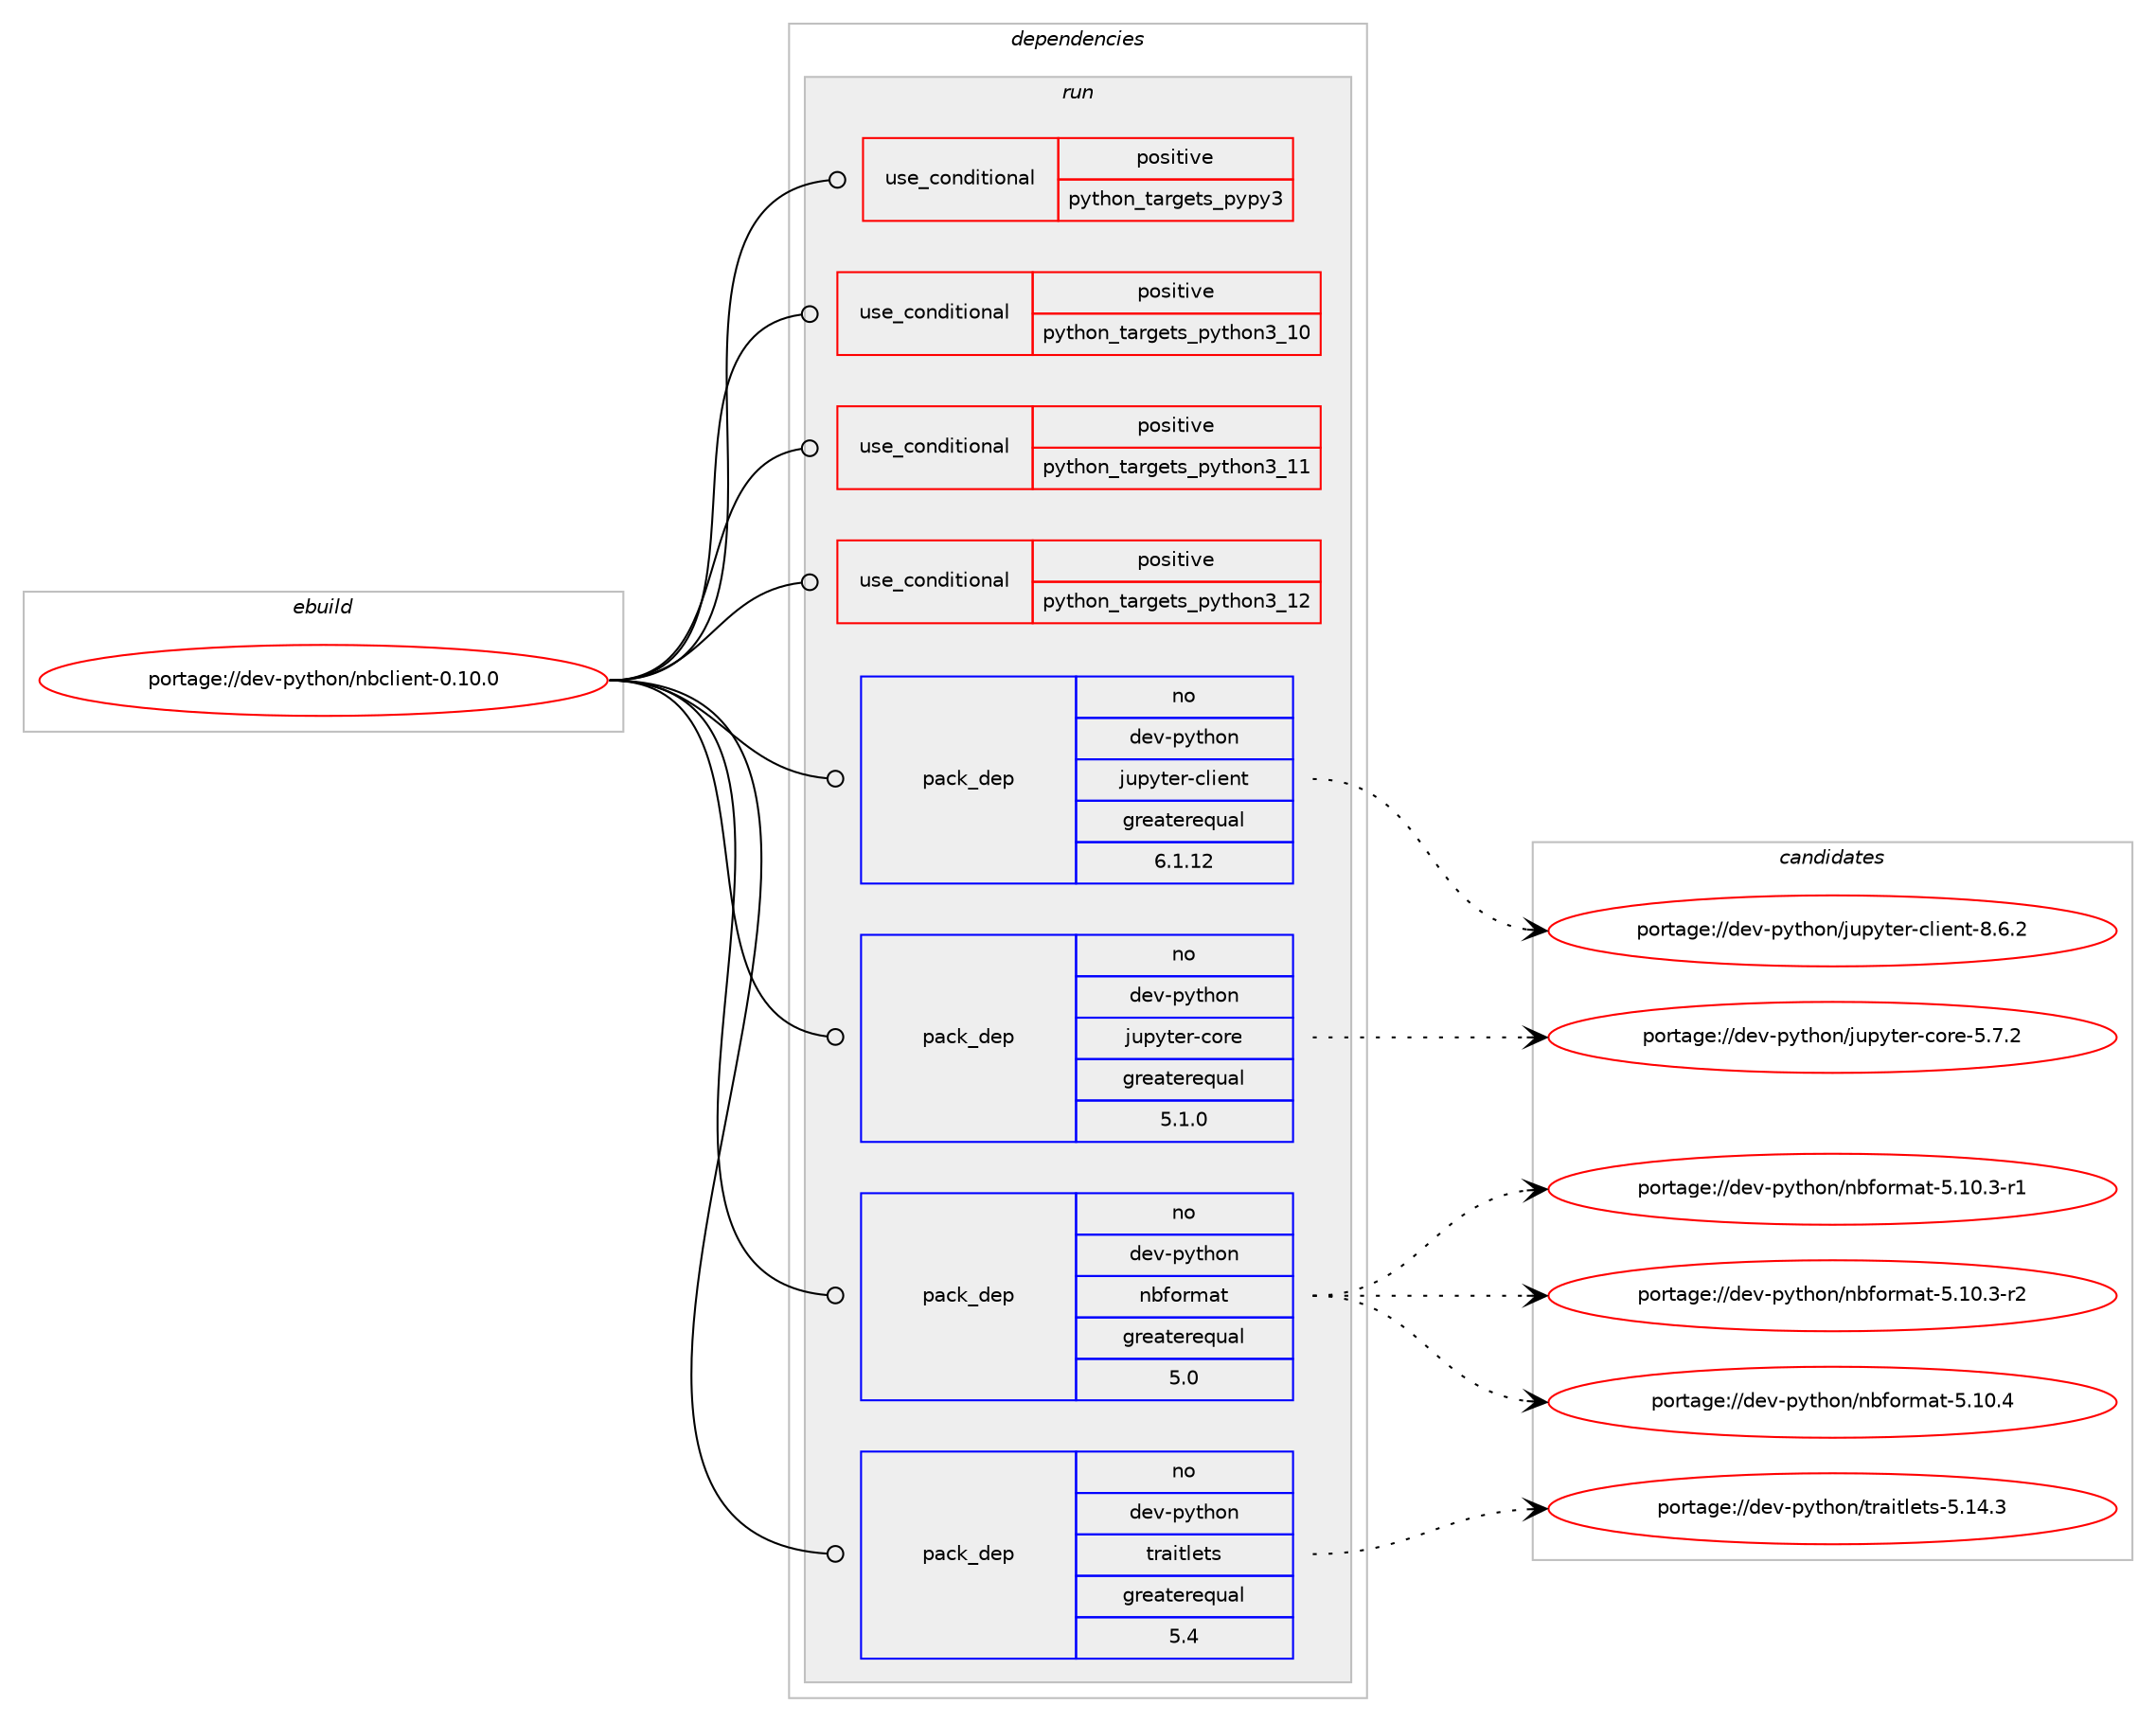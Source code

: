 digraph prolog {

# *************
# Graph options
# *************

newrank=true;
concentrate=true;
compound=true;
graph [rankdir=LR,fontname=Helvetica,fontsize=10,ranksep=1.5];#, ranksep=2.5, nodesep=0.2];
edge  [arrowhead=vee];
node  [fontname=Helvetica,fontsize=10];

# **********
# The ebuild
# **********

subgraph cluster_leftcol {
color=gray;
rank=same;
label=<<i>ebuild</i>>;
id [label="portage://dev-python/nbclient-0.10.0", color=red, width=4, href="../dev-python/nbclient-0.10.0.svg"];
}

# ****************
# The dependencies
# ****************

subgraph cluster_midcol {
color=gray;
label=<<i>dependencies</i>>;
subgraph cluster_compile {
fillcolor="#eeeeee";
style=filled;
label=<<i>compile</i>>;
}
subgraph cluster_compileandrun {
fillcolor="#eeeeee";
style=filled;
label=<<i>compile and run</i>>;
}
subgraph cluster_run {
fillcolor="#eeeeee";
style=filled;
label=<<i>run</i>>;
subgraph cond34177 {
dependency76447 [label=<<TABLE BORDER="0" CELLBORDER="1" CELLSPACING="0" CELLPADDING="4"><TR><TD ROWSPAN="3" CELLPADDING="10">use_conditional</TD></TR><TR><TD>positive</TD></TR><TR><TD>python_targets_pypy3</TD></TR></TABLE>>, shape=none, color=red];
# *** BEGIN UNKNOWN DEPENDENCY TYPE (TODO) ***
# dependency76447 -> package_dependency(portage://dev-python/nbclient-0.10.0,run,no,dev-python,pypy3,none,[,,],any_same_slot,[])
# *** END UNKNOWN DEPENDENCY TYPE (TODO) ***

}
id:e -> dependency76447:w [weight=20,style="solid",arrowhead="odot"];
subgraph cond34178 {
dependency76448 [label=<<TABLE BORDER="0" CELLBORDER="1" CELLSPACING="0" CELLPADDING="4"><TR><TD ROWSPAN="3" CELLPADDING="10">use_conditional</TD></TR><TR><TD>positive</TD></TR><TR><TD>python_targets_python3_10</TD></TR></TABLE>>, shape=none, color=red];
# *** BEGIN UNKNOWN DEPENDENCY TYPE (TODO) ***
# dependency76448 -> package_dependency(portage://dev-python/nbclient-0.10.0,run,no,dev-lang,python,none,[,,],[slot(3.10)],[])
# *** END UNKNOWN DEPENDENCY TYPE (TODO) ***

}
id:e -> dependency76448:w [weight=20,style="solid",arrowhead="odot"];
subgraph cond34179 {
dependency76449 [label=<<TABLE BORDER="0" CELLBORDER="1" CELLSPACING="0" CELLPADDING="4"><TR><TD ROWSPAN="3" CELLPADDING="10">use_conditional</TD></TR><TR><TD>positive</TD></TR><TR><TD>python_targets_python3_11</TD></TR></TABLE>>, shape=none, color=red];
# *** BEGIN UNKNOWN DEPENDENCY TYPE (TODO) ***
# dependency76449 -> package_dependency(portage://dev-python/nbclient-0.10.0,run,no,dev-lang,python,none,[,,],[slot(3.11)],[])
# *** END UNKNOWN DEPENDENCY TYPE (TODO) ***

}
id:e -> dependency76449:w [weight=20,style="solid",arrowhead="odot"];
subgraph cond34180 {
dependency76450 [label=<<TABLE BORDER="0" CELLBORDER="1" CELLSPACING="0" CELLPADDING="4"><TR><TD ROWSPAN="3" CELLPADDING="10">use_conditional</TD></TR><TR><TD>positive</TD></TR><TR><TD>python_targets_python3_12</TD></TR></TABLE>>, shape=none, color=red];
# *** BEGIN UNKNOWN DEPENDENCY TYPE (TODO) ***
# dependency76450 -> package_dependency(portage://dev-python/nbclient-0.10.0,run,no,dev-lang,python,none,[,,],[slot(3.12)],[])
# *** END UNKNOWN DEPENDENCY TYPE (TODO) ***

}
id:e -> dependency76450:w [weight=20,style="solid",arrowhead="odot"];
subgraph pack41055 {
dependency76451 [label=<<TABLE BORDER="0" CELLBORDER="1" CELLSPACING="0" CELLPADDING="4" WIDTH="220"><TR><TD ROWSPAN="6" CELLPADDING="30">pack_dep</TD></TR><TR><TD WIDTH="110">no</TD></TR><TR><TD>dev-python</TD></TR><TR><TD>jupyter-client</TD></TR><TR><TD>greaterequal</TD></TR><TR><TD>6.1.12</TD></TR></TABLE>>, shape=none, color=blue];
}
id:e -> dependency76451:w [weight=20,style="solid",arrowhead="odot"];
subgraph pack41056 {
dependency76452 [label=<<TABLE BORDER="0" CELLBORDER="1" CELLSPACING="0" CELLPADDING="4" WIDTH="220"><TR><TD ROWSPAN="6" CELLPADDING="30">pack_dep</TD></TR><TR><TD WIDTH="110">no</TD></TR><TR><TD>dev-python</TD></TR><TR><TD>jupyter-core</TD></TR><TR><TD>greaterequal</TD></TR><TR><TD>5.1.0</TD></TR></TABLE>>, shape=none, color=blue];
}
id:e -> dependency76452:w [weight=20,style="solid",arrowhead="odot"];
subgraph pack41057 {
dependency76453 [label=<<TABLE BORDER="0" CELLBORDER="1" CELLSPACING="0" CELLPADDING="4" WIDTH="220"><TR><TD ROWSPAN="6" CELLPADDING="30">pack_dep</TD></TR><TR><TD WIDTH="110">no</TD></TR><TR><TD>dev-python</TD></TR><TR><TD>nbformat</TD></TR><TR><TD>greaterequal</TD></TR><TR><TD>5.0</TD></TR></TABLE>>, shape=none, color=blue];
}
id:e -> dependency76453:w [weight=20,style="solid",arrowhead="odot"];
subgraph pack41058 {
dependency76454 [label=<<TABLE BORDER="0" CELLBORDER="1" CELLSPACING="0" CELLPADDING="4" WIDTH="220"><TR><TD ROWSPAN="6" CELLPADDING="30">pack_dep</TD></TR><TR><TD WIDTH="110">no</TD></TR><TR><TD>dev-python</TD></TR><TR><TD>traitlets</TD></TR><TR><TD>greaterequal</TD></TR><TR><TD>5.4</TD></TR></TABLE>>, shape=none, color=blue];
}
id:e -> dependency76454:w [weight=20,style="solid",arrowhead="odot"];
}
}

# **************
# The candidates
# **************

subgraph cluster_choices {
rank=same;
color=gray;
label=<<i>candidates</i>>;

subgraph choice41055 {
color=black;
nodesep=1;
choice10010111845112121116104111110471061171121211161011144599108105101110116455646544650 [label="portage://dev-python/jupyter-client-8.6.2", color=red, width=4,href="../dev-python/jupyter-client-8.6.2.svg"];
dependency76451:e -> choice10010111845112121116104111110471061171121211161011144599108105101110116455646544650:w [style=dotted,weight="100"];
}
subgraph choice41056 {
color=black;
nodesep=1;
choice10010111845112121116104111110471061171121211161011144599111114101455346554650 [label="portage://dev-python/jupyter-core-5.7.2", color=red, width=4,href="../dev-python/jupyter-core-5.7.2.svg"];
dependency76452:e -> choice10010111845112121116104111110471061171121211161011144599111114101455346554650:w [style=dotted,weight="100"];
}
subgraph choice41057 {
color=black;
nodesep=1;
choice10010111845112121116104111110471109810211111410997116455346494846514511449 [label="portage://dev-python/nbformat-5.10.3-r1", color=red, width=4,href="../dev-python/nbformat-5.10.3-r1.svg"];
choice10010111845112121116104111110471109810211111410997116455346494846514511450 [label="portage://dev-python/nbformat-5.10.3-r2", color=red, width=4,href="../dev-python/nbformat-5.10.3-r2.svg"];
choice1001011184511212111610411111047110981021111141099711645534649484652 [label="portage://dev-python/nbformat-5.10.4", color=red, width=4,href="../dev-python/nbformat-5.10.4.svg"];
dependency76453:e -> choice10010111845112121116104111110471109810211111410997116455346494846514511449:w [style=dotted,weight="100"];
dependency76453:e -> choice10010111845112121116104111110471109810211111410997116455346494846514511450:w [style=dotted,weight="100"];
dependency76453:e -> choice1001011184511212111610411111047110981021111141099711645534649484652:w [style=dotted,weight="100"];
}
subgraph choice41058 {
color=black;
nodesep=1;
choice10010111845112121116104111110471161149710511610810111611545534649524651 [label="portage://dev-python/traitlets-5.14.3", color=red, width=4,href="../dev-python/traitlets-5.14.3.svg"];
dependency76454:e -> choice10010111845112121116104111110471161149710511610810111611545534649524651:w [style=dotted,weight="100"];
}
}

}
